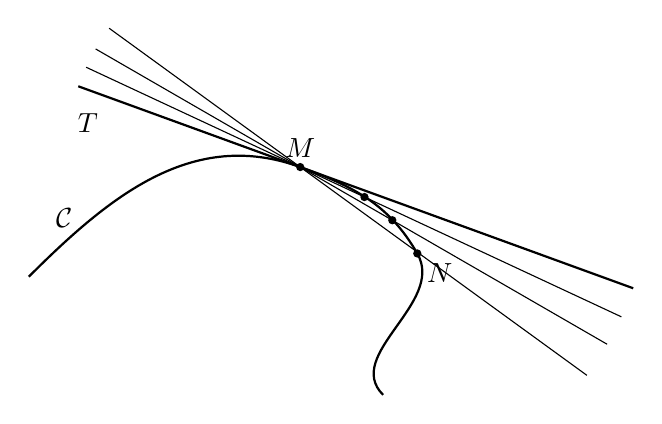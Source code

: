 
\begin{tikzpicture}[scale=1.5]

     \coordinate (O) at (0,0);
     \coordinate (M) at (40:3);
     \coordinate (N) at (20:3.5);
     \coordinate (MM) at (40:6);
     \coordinate (NN) at (20:5.7);     

 %    \draw (O)--(40:9);
  %   \draw (O)--(20:9);

     \draw [thick]  (0,1)  to [in=160] (M) [out=-20]  to [in=120] (N) [out=-60]  to  (3,0) ;
     \draw[thick] (M)-- +(160:2)--  (M)-- +(-20:3);

%      \draw [thick]  (5,6)[out=-120]  to [in=100] (MM) [out=-80]  to [in=120] (NN) [out=-60]  to  (7,2) ;
%      \draw[thick] (MM)-- +(100:2)--(MM)-- +(-80:4);

%    \draw[dashed] (40:4.5)-- +(130:2);
 %   \draw[dashed] (40:4.5)-- +(130:-4);

   \draw[thin] (M)-- +(155:2)--  (M)-- +(-25:3);
   \draw[thin] (M)-- +(150:2)--  (M)-- +(-30:3);
   \draw[thin] (M)-- +(144:2)--  (M)-- +(-36:3);

 %      \fill (O) circle (1pt);
  %     \node at (O) [left] {$\Omega$};

       \fill (M) circle (1pt);
       \node at (M) [above] {$M$};

%        \fill (MM) circle (1pt);
%        \node at (MM) [left] {$M'$};

       \fill (N) circle (1pt);
       \node at (N) [below right] {$N$};

       \fill (M)+(-25:0.6) circle (1pt);
       \fill (M)+(-30:0.9) circle (1pt);


%        \fill (NN) circle (1pt);
%        \node at (NN) [above right] {$N'$};

  %     \node at (2,4.5)  {$\Delta$};
       \node at (0.5,2.3)  {$T$};
 %      \node at (4,6)  {$T'$};
       \node at (0.3,1.5)  {$\mathcal{C}$};
 %      \node at (5,5.5)  {$\mathcal{C}'$};     

\end{tikzpicture}
